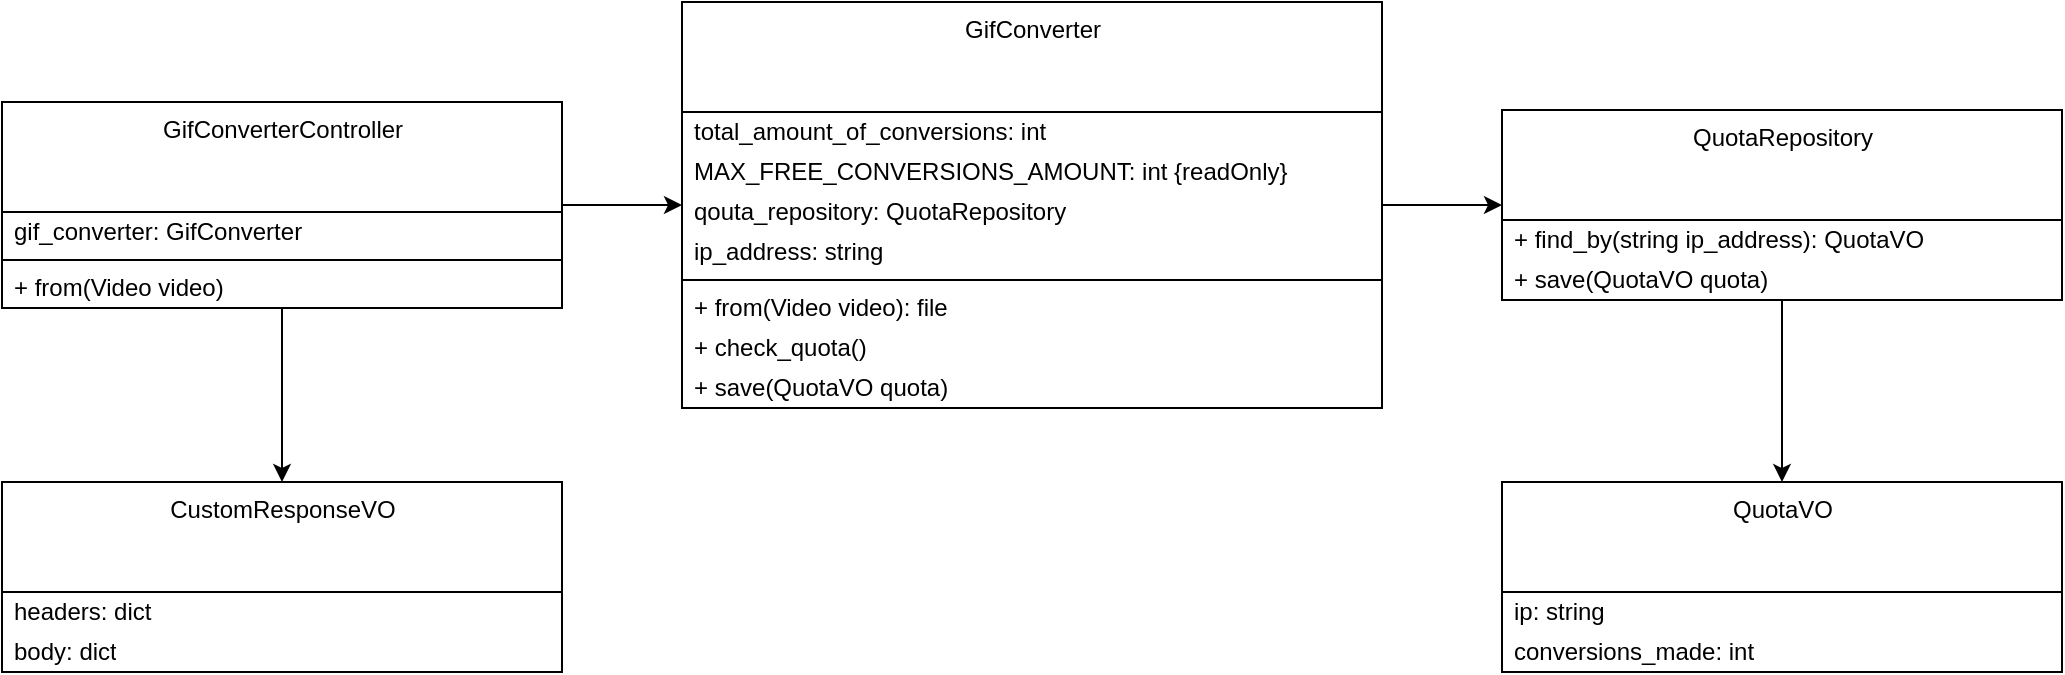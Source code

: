 <mxfile version="14.8.5" type="device" pages="2"><diagram id="YC0ktt5-l3K5plvTKmSr" name="SRP-BROKEN"><mxGraphModel dx="1307" dy="673" grid="1" gridSize="10" guides="1" tooltips="1" connect="1" arrows="1" fold="1" page="1" pageScale="1" pageWidth="1100" pageHeight="850" math="0" shadow="0"><root><mxCell id="0"/><mxCell id="1" parent="0"/><mxCell id="h5I3QYI2qkGFKvwFQMHM-18" style="edgeStyle=orthogonalEdgeStyle;rounded=0;orthogonalLoop=1;jettySize=auto;html=1;" edge="1" parent="1" source="h5I3QYI2qkGFKvwFQMHM-1" target="h5I3QYI2qkGFKvwFQMHM-11"><mxGeometry relative="1" as="geometry"/></mxCell><mxCell id="h5I3QYI2qkGFKvwFQMHM-1" value="GifConverter" style="swimlane;fontStyle=0;align=center;verticalAlign=top;childLayout=stackLayout;horizontal=1;startSize=55;horizontalStack=0;resizeParent=1;resizeParentMax=0;resizeLast=0;collapsible=0;marginBottom=0;html=1;" vertex="1" parent="1"><mxGeometry x="380" y="20" width="350" height="203" as="geometry"/></mxCell><mxCell id="h5I3QYI2qkGFKvwFQMHM-3" value="total_amount_of_conversions: int" style="text;html=1;strokeColor=none;fillColor=none;align=left;verticalAlign=middle;spacingLeft=4;spacingRight=4;overflow=hidden;rotatable=0;points=[[0,0.5],[1,0.5]];portConstraint=eastwest;" vertex="1" parent="h5I3QYI2qkGFKvwFQMHM-1"><mxGeometry y="55" width="350" height="20" as="geometry"/></mxCell><mxCell id="h5I3QYI2qkGFKvwFQMHM-10" value="MAX_FREE_CONVERSIONS_AMOUNT: int {readOnly}" style="text;html=1;strokeColor=none;fillColor=none;align=left;verticalAlign=middle;spacingLeft=4;spacingRight=4;overflow=hidden;rotatable=0;points=[[0,0.5],[1,0.5]];portConstraint=eastwest;" vertex="1" parent="h5I3QYI2qkGFKvwFQMHM-1"><mxGeometry y="75" width="350" height="20" as="geometry"/></mxCell><mxCell id="h5I3QYI2qkGFKvwFQMHM-17" value="qouta_repository: QuotaRepository" style="text;html=1;strokeColor=none;fillColor=none;align=left;verticalAlign=middle;spacingLeft=4;spacingRight=4;overflow=hidden;rotatable=0;points=[[0,0.5],[1,0.5]];portConstraint=eastwest;" vertex="1" parent="h5I3QYI2qkGFKvwFQMHM-1"><mxGeometry y="95" width="350" height="20" as="geometry"/></mxCell><mxCell id="ri_oclm0qcdPGUPRxfG4-2" value="ip_address: string" style="text;html=1;strokeColor=none;fillColor=none;align=left;verticalAlign=middle;spacingLeft=4;spacingRight=4;overflow=hidden;rotatable=0;points=[[0,0.5],[1,0.5]];portConstraint=eastwest;" vertex="1" parent="h5I3QYI2qkGFKvwFQMHM-1"><mxGeometry y="115" width="350" height="20" as="geometry"/></mxCell><mxCell id="h5I3QYI2qkGFKvwFQMHM-6" value="" style="line;strokeWidth=1;fillColor=none;align=left;verticalAlign=middle;spacingTop=-1;spacingLeft=3;spacingRight=3;rotatable=0;labelPosition=right;points=[];portConstraint=eastwest;" vertex="1" parent="h5I3QYI2qkGFKvwFQMHM-1"><mxGeometry y="135" width="350" height="8" as="geometry"/></mxCell><mxCell id="h5I3QYI2qkGFKvwFQMHM-8" value="+ from(Video video): file" style="text;html=1;strokeColor=none;fillColor=none;align=left;verticalAlign=middle;spacingLeft=4;spacingRight=4;overflow=hidden;rotatable=0;points=[[0,0.5],[1,0.5]];portConstraint=eastwest;" vertex="1" parent="h5I3QYI2qkGFKvwFQMHM-1"><mxGeometry y="143" width="350" height="20" as="geometry"/></mxCell><mxCell id="ri_oclm0qcdPGUPRxfG4-1" value="+ check_quota()" style="text;html=1;strokeColor=none;fillColor=none;align=left;verticalAlign=middle;spacingLeft=4;spacingRight=4;overflow=hidden;rotatable=0;points=[[0,0.5],[1,0.5]];portConstraint=eastwest;" vertex="1" parent="h5I3QYI2qkGFKvwFQMHM-1"><mxGeometry y="163" width="350" height="20" as="geometry"/></mxCell><mxCell id="h5I3QYI2qkGFKvwFQMHM-9" value="+ save(QuotaVO quota)" style="text;html=1;strokeColor=none;fillColor=none;align=left;verticalAlign=middle;spacingLeft=4;spacingRight=4;overflow=hidden;rotatable=0;points=[[0,0.5],[1,0.5]];portConstraint=eastwest;" vertex="1" parent="h5I3QYI2qkGFKvwFQMHM-1"><mxGeometry y="183" width="350" height="20" as="geometry"/></mxCell><mxCell id="h5I3QYI2qkGFKvwFQMHM-21" style="edgeStyle=orthogonalEdgeStyle;rounded=0;orthogonalLoop=1;jettySize=auto;html=1;" edge="1" parent="1" source="h5I3QYI2qkGFKvwFQMHM-11" target="h5I3QYI2qkGFKvwFQMHM-22"><mxGeometry relative="1" as="geometry"><mxPoint x="770" y="230" as="targetPoint"/></mxGeometry></mxCell><mxCell id="h5I3QYI2qkGFKvwFQMHM-11" value="QuotaRepository" style="swimlane;fontStyle=0;align=center;verticalAlign=top;childLayout=stackLayout;horizontal=1;startSize=55;horizontalStack=0;resizeParent=1;resizeParentMax=0;resizeLast=0;collapsible=0;marginBottom=0;html=1;" vertex="1" parent="1"><mxGeometry x="790" y="74" width="280" height="95" as="geometry"/></mxCell><mxCell id="h5I3QYI2qkGFKvwFQMHM-15" value="+ find_by(string ip_address): QuotaVO" style="text;html=1;strokeColor=none;fillColor=none;align=left;verticalAlign=middle;spacingLeft=4;spacingRight=4;overflow=hidden;rotatable=0;points=[[0,0.5],[1,0.5]];portConstraint=eastwest;" vertex="1" parent="h5I3QYI2qkGFKvwFQMHM-11"><mxGeometry y="55" width="280" height="20" as="geometry"/></mxCell><mxCell id="ri_oclm0qcdPGUPRxfG4-5" value="+ save(QuotaVO quota)" style="text;html=1;strokeColor=none;fillColor=none;align=left;verticalAlign=middle;spacingLeft=4;spacingRight=4;overflow=hidden;rotatable=0;points=[[0,0.5],[1,0.5]];portConstraint=eastwest;" vertex="1" parent="h5I3QYI2qkGFKvwFQMHM-11"><mxGeometry y="75" width="280" height="20" as="geometry"/></mxCell><mxCell id="h5I3QYI2qkGFKvwFQMHM-22" value="QuotaVO" style="swimlane;fontStyle=0;align=center;verticalAlign=top;childLayout=stackLayout;horizontal=1;startSize=55;horizontalStack=0;resizeParent=1;resizeParentMax=0;resizeLast=0;collapsible=0;marginBottom=0;html=1;" vertex="1" parent="1"><mxGeometry x="790" y="260" width="280" height="95" as="geometry"/></mxCell><mxCell id="h5I3QYI2qkGFKvwFQMHM-29" value="&lt;div&gt;ip: string&lt;/div&gt;" style="text;html=1;strokeColor=none;fillColor=none;align=left;verticalAlign=middle;spacingLeft=4;spacingRight=4;overflow=hidden;rotatable=0;points=[[0,0.5],[1,0.5]];portConstraint=eastwest;" vertex="1" parent="h5I3QYI2qkGFKvwFQMHM-22"><mxGeometry y="55" width="280" height="20" as="geometry"/></mxCell><mxCell id="h5I3QYI2qkGFKvwFQMHM-25" value="&lt;div&gt;conversions_made: int&lt;/div&gt;" style="text;html=1;strokeColor=none;fillColor=none;align=left;verticalAlign=middle;spacingLeft=4;spacingRight=4;overflow=hidden;rotatable=0;points=[[0,0.5],[1,0.5]];portConstraint=eastwest;" vertex="1" parent="h5I3QYI2qkGFKvwFQMHM-22"><mxGeometry y="75" width="280" height="20" as="geometry"/></mxCell><mxCell id="h5I3QYI2qkGFKvwFQMHM-37" style="edgeStyle=orthogonalEdgeStyle;rounded=0;orthogonalLoop=1;jettySize=auto;html=1;" edge="1" parent="1" source="h5I3QYI2qkGFKvwFQMHM-30" target="h5I3QYI2qkGFKvwFQMHM-1"><mxGeometry relative="1" as="geometry"/></mxCell><mxCell id="yzPcaTvyXQinSW4_Vlmh-4" style="edgeStyle=orthogonalEdgeStyle;rounded=0;orthogonalLoop=1;jettySize=auto;html=1;" edge="1" parent="1" source="h5I3QYI2qkGFKvwFQMHM-30" target="yzPcaTvyXQinSW4_Vlmh-1"><mxGeometry relative="1" as="geometry"/></mxCell><mxCell id="h5I3QYI2qkGFKvwFQMHM-30" value="GifConverterController" style="swimlane;fontStyle=0;align=center;verticalAlign=top;childLayout=stackLayout;horizontal=1;startSize=55;horizontalStack=0;resizeParent=1;resizeParentMax=0;resizeLast=0;collapsible=0;marginBottom=0;html=1;" vertex="1" parent="1"><mxGeometry x="40" y="70" width="280" height="103" as="geometry"/></mxCell><mxCell id="h5I3QYI2qkGFKvwFQMHM-33" value="gif_converter: GifConverter" style="text;html=1;strokeColor=none;fillColor=none;align=left;verticalAlign=middle;spacingLeft=4;spacingRight=4;overflow=hidden;rotatable=0;points=[[0,0.5],[1,0.5]];portConstraint=eastwest;" vertex="1" parent="h5I3QYI2qkGFKvwFQMHM-30"><mxGeometry y="55" width="280" height="20" as="geometry"/></mxCell><mxCell id="h5I3QYI2qkGFKvwFQMHM-34" value="" style="line;strokeWidth=1;fillColor=none;align=left;verticalAlign=middle;spacingTop=-1;spacingLeft=3;spacingRight=3;rotatable=0;labelPosition=right;points=[];portConstraint=eastwest;" vertex="1" parent="h5I3QYI2qkGFKvwFQMHM-30"><mxGeometry y="75" width="280" height="8" as="geometry"/></mxCell><mxCell id="h5I3QYI2qkGFKvwFQMHM-35" value="+ from(Video video)" style="text;html=1;strokeColor=none;fillColor=none;align=left;verticalAlign=middle;spacingLeft=4;spacingRight=4;overflow=hidden;rotatable=0;points=[[0,0.5],[1,0.5]];portConstraint=eastwest;" vertex="1" parent="h5I3QYI2qkGFKvwFQMHM-30"><mxGeometry y="83" width="280" height="20" as="geometry"/></mxCell><mxCell id="yzPcaTvyXQinSW4_Vlmh-1" value="CustomResponseVO" style="swimlane;fontStyle=0;align=center;verticalAlign=top;childLayout=stackLayout;horizontal=1;startSize=55;horizontalStack=0;resizeParent=1;resizeParentMax=0;resizeLast=0;collapsible=0;marginBottom=0;html=1;" vertex="1" parent="1"><mxGeometry x="40" y="260" width="280" height="95" as="geometry"/></mxCell><mxCell id="yzPcaTvyXQinSW4_Vlmh-2" value="&lt;div&gt;headers: dict&lt;/div&gt;" style="text;html=1;strokeColor=none;fillColor=none;align=left;verticalAlign=middle;spacingLeft=4;spacingRight=4;overflow=hidden;rotatable=0;points=[[0,0.5],[1,0.5]];portConstraint=eastwest;" vertex="1" parent="yzPcaTvyXQinSW4_Vlmh-1"><mxGeometry y="55" width="280" height="20" as="geometry"/></mxCell><mxCell id="yzPcaTvyXQinSW4_Vlmh-3" value="body: dict" style="text;html=1;strokeColor=none;fillColor=none;align=left;verticalAlign=middle;spacingLeft=4;spacingRight=4;overflow=hidden;rotatable=0;points=[[0,0.5],[1,0.5]];portConstraint=eastwest;" vertex="1" parent="yzPcaTvyXQinSW4_Vlmh-1"><mxGeometry y="75" width="280" height="20" as="geometry"/></mxCell></root></mxGraphModel></diagram><diagram name="SRP-NOT-BROKEN" id="9eTSmD8vEEYdqCa2Vnfp"><mxGraphModel dx="1076" dy="554" grid="1" gridSize="10" guides="1" tooltips="1" connect="1" arrows="1" fold="1" page="1" pageScale="1" pageWidth="1100" pageHeight="850" math="0" shadow="0"><root><mxCell id="knHPvHLVxBB8kBZgbyvX-0"/><mxCell id="knHPvHLVxBB8kBZgbyvX-1" parent="knHPvHLVxBB8kBZgbyvX-0"/><mxCell id="knHPvHLVxBB8kBZgbyvX-3" value="GifConverter" style="swimlane;fontStyle=0;align=center;verticalAlign=top;childLayout=stackLayout;horizontal=1;startSize=55;horizontalStack=0;resizeParent=1;resizeParentMax=0;resizeLast=0;collapsible=0;marginBottom=0;html=1;" vertex="1" parent="knHPvHLVxBB8kBZgbyvX-1"><mxGeometry x="770" y="104" width="280" height="75" as="geometry"/></mxCell><mxCell id="knHPvHLVxBB8kBZgbyvX-8" value="+ from(Video video)" style="text;html=1;strokeColor=none;fillColor=none;align=left;verticalAlign=middle;spacingLeft=4;spacingRight=4;overflow=hidden;rotatable=0;points=[[0,0.5],[1,0.5]];portConstraint=eastwest;" vertex="1" parent="knHPvHLVxBB8kBZgbyvX-3"><mxGeometry y="55" width="280" height="20" as="geometry"/></mxCell><mxCell id="O_23LttXTvM4NLY5f8Zm-20" style="edgeStyle=orthogonalEdgeStyle;rounded=0;orthogonalLoop=1;jettySize=auto;html=1;" edge="1" parent="knHPvHLVxBB8kBZgbyvX-1" source="knHPvHLVxBB8kBZgbyvX-11" target="knHPvHLVxBB8kBZgbyvX-13"><mxGeometry relative="1" as="geometry"><Array as="points"><mxPoint x="910" y="598"/></Array></mxGeometry></mxCell><mxCell id="knHPvHLVxBB8kBZgbyvX-11" value="QuotaRepository" style="swimlane;fontStyle=0;align=center;verticalAlign=top;childLayout=stackLayout;horizontal=1;startSize=55;horizontalStack=0;resizeParent=1;resizeParentMax=0;resizeLast=0;collapsible=0;marginBottom=0;html=1;" vertex="1" parent="knHPvHLVxBB8kBZgbyvX-1"><mxGeometry x="770" y="324" width="280" height="95" as="geometry"/></mxCell><mxCell id="O_23LttXTvM4NLY5f8Zm-16" value="+ find_by(string ip_address): QuotaVo" style="text;html=1;strokeColor=none;fillColor=none;align=left;verticalAlign=middle;spacingLeft=4;spacingRight=4;overflow=hidden;rotatable=0;points=[[0,0.5],[1,0.5]];portConstraint=eastwest;" vertex="1" parent="knHPvHLVxBB8kBZgbyvX-11"><mxGeometry y="55" width="280" height="20" as="geometry"/></mxCell><mxCell id="knHPvHLVxBB8kBZgbyvX-12" value="+ save(QuotaVO quota): QuotaVO" style="text;html=1;strokeColor=none;fillColor=none;align=left;verticalAlign=middle;spacingLeft=4;spacingRight=4;overflow=hidden;rotatable=0;points=[[0,0.5],[1,0.5]];portConstraint=eastwest;" vertex="1" parent="knHPvHLVxBB8kBZgbyvX-11"><mxGeometry y="75" width="280" height="20" as="geometry"/></mxCell><mxCell id="knHPvHLVxBB8kBZgbyvX-13" value="QuotaVO" style="swimlane;fontStyle=0;align=center;verticalAlign=top;childLayout=stackLayout;horizontal=1;startSize=55;horizontalStack=0;resizeParent=1;resizeParentMax=0;resizeLast=0;collapsible=0;marginBottom=0;html=1;" vertex="1" parent="knHPvHLVxBB8kBZgbyvX-1"><mxGeometry x="385" y="540" width="280" height="95" as="geometry"/></mxCell><mxCell id="knHPvHLVxBB8kBZgbyvX-14" value="&lt;div&gt;ip: string&lt;/div&gt;" style="text;html=1;strokeColor=none;fillColor=none;align=left;verticalAlign=middle;spacingLeft=4;spacingRight=4;overflow=hidden;rotatable=0;points=[[0,0.5],[1,0.5]];portConstraint=eastwest;" vertex="1" parent="knHPvHLVxBB8kBZgbyvX-13"><mxGeometry y="55" width="280" height="20" as="geometry"/></mxCell><mxCell id="knHPvHLVxBB8kBZgbyvX-15" value="&lt;div&gt;conversions_made: int&lt;/div&gt;" style="text;html=1;strokeColor=none;fillColor=none;align=left;verticalAlign=middle;spacingLeft=4;spacingRight=4;overflow=hidden;rotatable=0;points=[[0,0.5],[1,0.5]];portConstraint=eastwest;" vertex="1" parent="knHPvHLVxBB8kBZgbyvX-13"><mxGeometry y="75" width="280" height="20" as="geometry"/></mxCell><mxCell id="O_23LttXTvM4NLY5f8Zm-17" style="edgeStyle=orthogonalEdgeStyle;rounded=0;orthogonalLoop=1;jettySize=auto;html=1;" edge="1" parent="knHPvHLVxBB8kBZgbyvX-1" source="knHPvHLVxBB8kBZgbyvX-17" target="O_23LttXTvM4NLY5f8Zm-3"><mxGeometry relative="1" as="geometry"/></mxCell><mxCell id="5vNL0LMUCMUm3RpG9633-3" style="edgeStyle=orthogonalEdgeStyle;rounded=0;orthogonalLoop=1;jettySize=auto;html=1;" edge="1" parent="knHPvHLVxBB8kBZgbyvX-1" source="knHPvHLVxBB8kBZgbyvX-17" target="5vNL0LMUCMUm3RpG9633-0"><mxGeometry relative="1" as="geometry"/></mxCell><mxCell id="knHPvHLVxBB8kBZgbyvX-17" value="GifConverterController" style="swimlane;fontStyle=0;align=center;verticalAlign=top;childLayout=stackLayout;horizontal=1;startSize=55;horizontalStack=0;resizeParent=1;resizeParentMax=0;resizeLast=0;collapsible=0;marginBottom=0;html=1;" vertex="1" parent="knHPvHLVxBB8kBZgbyvX-1"><mxGeometry x="40" y="90" width="280" height="103" as="geometry"/></mxCell><mxCell id="knHPvHLVxBB8kBZgbyvX-18" value="gif_converter: GifConverter" style="text;html=1;strokeColor=none;fillColor=none;align=left;verticalAlign=middle;spacingLeft=4;spacingRight=4;overflow=hidden;rotatable=0;points=[[0,0.5],[1,0.5]];portConstraint=eastwest;" vertex="1" parent="knHPvHLVxBB8kBZgbyvX-17"><mxGeometry y="55" width="280" height="20" as="geometry"/></mxCell><mxCell id="knHPvHLVxBB8kBZgbyvX-19" value="" style="line;strokeWidth=1;fillColor=none;align=left;verticalAlign=middle;spacingTop=-1;spacingLeft=3;spacingRight=3;rotatable=0;labelPosition=right;points=[];portConstraint=eastwest;" vertex="1" parent="knHPvHLVxBB8kBZgbyvX-17"><mxGeometry y="75" width="280" height="8" as="geometry"/></mxCell><mxCell id="knHPvHLVxBB8kBZgbyvX-20" value="+ from(Video video): CustomResponseVO" style="text;html=1;strokeColor=none;fillColor=none;align=left;verticalAlign=middle;spacingLeft=4;spacingRight=4;overflow=hidden;rotatable=0;points=[[0,0.5],[1,0.5]];portConstraint=eastwest;" vertex="1" parent="knHPvHLVxBB8kBZgbyvX-17"><mxGeometry y="83" width="280" height="20" as="geometry"/></mxCell><mxCell id="O_23LttXTvM4NLY5f8Zm-1" style="edgeStyle=orthogonalEdgeStyle;rounded=0;orthogonalLoop=1;jettySize=auto;html=1;" edge="1" parent="knHPvHLVxBB8kBZgbyvX-1" source="knHPvHLVxBB8kBZgbyvX-21" target="knHPvHLVxBB8kBZgbyvX-11"><mxGeometry relative="1" as="geometry"/></mxCell><mxCell id="O_23LttXTvM4NLY5f8Zm-21" style="edgeStyle=orthogonalEdgeStyle;rounded=0;orthogonalLoop=1;jettySize=auto;html=1;entryX=0.5;entryY=0;entryDx=0;entryDy=0;" edge="1" parent="knHPvHLVxBB8kBZgbyvX-1" source="knHPvHLVxBB8kBZgbyvX-21" target="knHPvHLVxBB8kBZgbyvX-13"><mxGeometry relative="1" as="geometry"/></mxCell><mxCell id="knHPvHLVxBB8kBZgbyvX-21" value="QuotaService" style="swimlane;fontStyle=0;align=center;verticalAlign=top;childLayout=stackLayout;horizontal=1;startSize=55;horizontalStack=0;resizeParent=1;resizeParentMax=0;resizeLast=0;collapsible=0;marginBottom=0;html=1;" vertex="1" parent="knHPvHLVxBB8kBZgbyvX-1"><mxGeometry x="350" y="290" width="350" height="163" as="geometry"/></mxCell><mxCell id="knHPvHLVxBB8kBZgbyvX-22" value="total_amount_of_conversions: int" style="text;html=1;strokeColor=none;fillColor=none;align=left;verticalAlign=middle;spacingLeft=4;spacingRight=4;overflow=hidden;rotatable=0;points=[[0,0.5],[1,0.5]];portConstraint=eastwest;" vertex="1" parent="knHPvHLVxBB8kBZgbyvX-21"><mxGeometry y="55" width="350" height="20" as="geometry"/></mxCell><mxCell id="knHPvHLVxBB8kBZgbyvX-23" value="MAX_FREE_CONVERSIONS_AMOUNT: int {readOnly}" style="text;html=1;strokeColor=none;fillColor=none;align=left;verticalAlign=middle;spacingLeft=4;spacingRight=4;overflow=hidden;rotatable=0;points=[[0,0.5],[1,0.5]];portConstraint=eastwest;" vertex="1" parent="knHPvHLVxBB8kBZgbyvX-21"><mxGeometry y="75" width="350" height="20" as="geometry"/></mxCell><mxCell id="knHPvHLVxBB8kBZgbyvX-24" value="qouta_repository: QuotaRepository" style="text;html=1;strokeColor=none;fillColor=none;align=left;verticalAlign=middle;spacingLeft=4;spacingRight=4;overflow=hidden;rotatable=0;points=[[0,0.5],[1,0.5]];portConstraint=eastwest;" vertex="1" parent="knHPvHLVxBB8kBZgbyvX-21"><mxGeometry y="95" width="350" height="20" as="geometry"/></mxCell><mxCell id="knHPvHLVxBB8kBZgbyvX-25" value="" style="line;strokeWidth=1;fillColor=none;align=left;verticalAlign=middle;spacingTop=-1;spacingLeft=3;spacingRight=3;rotatable=0;labelPosition=right;points=[];portConstraint=eastwest;" vertex="1" parent="knHPvHLVxBB8kBZgbyvX-21"><mxGeometry y="115" width="350" height="8" as="geometry"/></mxCell><mxCell id="knHPvHLVxBB8kBZgbyvX-27" value="+ check_quota()" style="text;html=1;strokeColor=none;fillColor=none;align=left;verticalAlign=middle;spacingLeft=4;spacingRight=4;overflow=hidden;rotatable=0;points=[[0,0.5],[1,0.5]];portConstraint=eastwest;" vertex="1" parent="knHPvHLVxBB8kBZgbyvX-21"><mxGeometry y="123" width="350" height="20" as="geometry"/></mxCell><mxCell id="O_23LttXTvM4NLY5f8Zm-15" value="+ save(QuotaVO quota)" style="text;html=1;strokeColor=none;fillColor=none;align=left;verticalAlign=middle;spacingLeft=4;spacingRight=4;overflow=hidden;rotatable=0;points=[[0,0.5],[1,0.5]];portConstraint=eastwest;" vertex="1" parent="knHPvHLVxBB8kBZgbyvX-21"><mxGeometry y="143" width="350" height="20" as="geometry"/></mxCell><mxCell id="O_23LttXTvM4NLY5f8Zm-18" style="edgeStyle=orthogonalEdgeStyle;rounded=0;orthogonalLoop=1;jettySize=auto;html=1;" edge="1" parent="knHPvHLVxBB8kBZgbyvX-1" source="O_23LttXTvM4NLY5f8Zm-3" target="knHPvHLVxBB8kBZgbyvX-3"><mxGeometry relative="1" as="geometry"/></mxCell><mxCell id="O_23LttXTvM4NLY5f8Zm-19" style="edgeStyle=orthogonalEdgeStyle;rounded=0;orthogonalLoop=1;jettySize=auto;html=1;" edge="1" parent="knHPvHLVxBB8kBZgbyvX-1" source="O_23LttXTvM4NLY5f8Zm-3" target="knHPvHLVxBB8kBZgbyvX-21"><mxGeometry relative="1" as="geometry"/></mxCell><mxCell id="O_23LttXTvM4NLY5f8Zm-3" value="GifConverterService" style="swimlane;fontStyle=0;align=center;verticalAlign=top;childLayout=stackLayout;horizontal=1;startSize=55;horizontalStack=0;resizeParent=1;resizeParentMax=0;resizeLast=0;collapsible=0;marginBottom=0;html=1;" vertex="1" parent="knHPvHLVxBB8kBZgbyvX-1"><mxGeometry x="385" y="70" width="280" height="143" as="geometry"/></mxCell><mxCell id="O_23LttXTvM4NLY5f8Zm-7" value="qouta_service: QuotaService" style="text;html=1;strokeColor=none;fillColor=none;align=left;verticalAlign=middle;spacingLeft=4;spacingRight=4;overflow=hidden;rotatable=0;points=[[0,0.5],[1,0.5]];portConstraint=eastwest;" vertex="1" parent="O_23LttXTvM4NLY5f8Zm-3"><mxGeometry y="55" width="280" height="20" as="geometry"/></mxCell><mxCell id="O_23LttXTvM4NLY5f8Zm-4" value="converter: GifConverter" style="text;html=1;strokeColor=none;fillColor=none;align=left;verticalAlign=middle;spacingLeft=4;spacingRight=4;overflow=hidden;rotatable=0;points=[[0,0.5],[1,0.5]];portConstraint=eastwest;" vertex="1" parent="O_23LttXTvM4NLY5f8Zm-3"><mxGeometry y="75" width="280" height="20" as="geometry"/></mxCell><mxCell id="O_23LttXTvM4NLY5f8Zm-8" value="ip_addres: string" style="text;html=1;strokeColor=none;fillColor=none;align=left;verticalAlign=middle;spacingLeft=4;spacingRight=4;overflow=hidden;rotatable=0;points=[[0,0.5],[1,0.5]];portConstraint=eastwest;" vertex="1" parent="O_23LttXTvM4NLY5f8Zm-3"><mxGeometry y="95" width="280" height="20" as="geometry"/></mxCell><mxCell id="O_23LttXTvM4NLY5f8Zm-5" value="" style="line;strokeWidth=1;fillColor=none;align=left;verticalAlign=middle;spacingTop=-1;spacingLeft=3;spacingRight=3;rotatable=0;labelPosition=right;points=[];portConstraint=eastwest;" vertex="1" parent="O_23LttXTvM4NLY5f8Zm-3"><mxGeometry y="115" width="280" height="8" as="geometry"/></mxCell><mxCell id="O_23LttXTvM4NLY5f8Zm-6" value="+ from(Video video): file" style="text;html=1;strokeColor=none;fillColor=none;align=left;verticalAlign=middle;spacingLeft=4;spacingRight=4;overflow=hidden;rotatable=0;points=[[0,0.5],[1,0.5]];portConstraint=eastwest;" vertex="1" parent="O_23LttXTvM4NLY5f8Zm-3"><mxGeometry y="123" width="280" height="20" as="geometry"/></mxCell><mxCell id="5vNL0LMUCMUm3RpG9633-0" value="CustomResponseVO" style="swimlane;fontStyle=0;align=center;verticalAlign=top;childLayout=stackLayout;horizontal=1;startSize=55;horizontalStack=0;resizeParent=1;resizeParentMax=0;resizeLast=0;collapsible=0;marginBottom=0;html=1;" vertex="1" parent="knHPvHLVxBB8kBZgbyvX-1"><mxGeometry x="40" y="540" width="280" height="95" as="geometry"/></mxCell><mxCell id="5vNL0LMUCMUm3RpG9633-1" value="&lt;div&gt;headers: dict&lt;/div&gt;" style="text;html=1;strokeColor=none;fillColor=none;align=left;verticalAlign=middle;spacingLeft=4;spacingRight=4;overflow=hidden;rotatable=0;points=[[0,0.5],[1,0.5]];portConstraint=eastwest;" vertex="1" parent="5vNL0LMUCMUm3RpG9633-0"><mxGeometry y="55" width="280" height="20" as="geometry"/></mxCell><mxCell id="5vNL0LMUCMUm3RpG9633-2" value="body: dict" style="text;html=1;strokeColor=none;fillColor=none;align=left;verticalAlign=middle;spacingLeft=4;spacingRight=4;overflow=hidden;rotatable=0;points=[[0,0.5],[1,0.5]];portConstraint=eastwest;" vertex="1" parent="5vNL0LMUCMUm3RpG9633-0"><mxGeometry y="75" width="280" height="20" as="geometry"/></mxCell></root></mxGraphModel></diagram></mxfile>